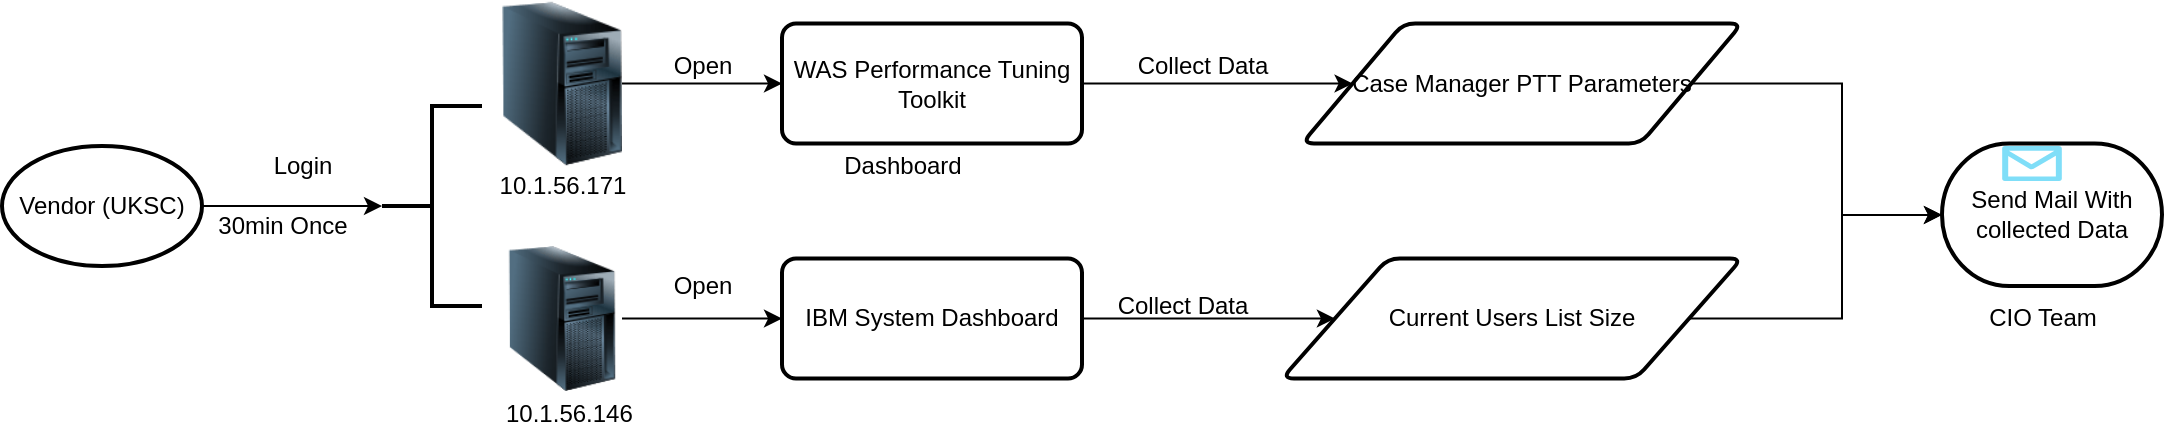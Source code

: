 <mxfile version="16.5.2" type="github" pages="2">
  <diagram id="C5RBs43oDa-KdzZeNtuy" name="Page-1">
    <mxGraphModel dx="1102" dy="499" grid="1" gridSize="10" guides="1" tooltips="1" connect="1" arrows="1" fold="1" page="1" pageScale="1" pageWidth="827" pageHeight="1169" math="0" shadow="0">
      <root>
        <mxCell id="WIyWlLk6GJQsqaUBKTNV-0" />
        <mxCell id="WIyWlLk6GJQsqaUBKTNV-1" parent="WIyWlLk6GJQsqaUBKTNV-0" />
        <mxCell id="vAYMN_3iiynGH2o6AuxC-5" value="" style="edgeStyle=orthogonalEdgeStyle;rounded=0;orthogonalLoop=1;jettySize=auto;html=1;" parent="WIyWlLk6GJQsqaUBKTNV-1" source="vAYMN_3iiynGH2o6AuxC-0" target="vAYMN_3iiynGH2o6AuxC-4" edge="1">
          <mxGeometry relative="1" as="geometry" />
        </mxCell>
        <mxCell id="vAYMN_3iiynGH2o6AuxC-0" value="Vendor (UKSC)" style="strokeWidth=2;html=1;shape=mxgraph.flowchart.start_1;whiteSpace=wrap;" parent="WIyWlLk6GJQsqaUBKTNV-1" vertex="1">
          <mxGeometry x="70" y="230" width="100" height="60" as="geometry" />
        </mxCell>
        <mxCell id="vAYMN_3iiynGH2o6AuxC-4" value="" style="strokeWidth=2;html=1;shape=mxgraph.flowchart.annotation_2;align=left;labelPosition=right;pointerEvents=1;" parent="WIyWlLk6GJQsqaUBKTNV-1" vertex="1">
          <mxGeometry x="260" y="210" width="50" height="100" as="geometry" />
        </mxCell>
        <mxCell id="vAYMN_3iiynGH2o6AuxC-6" value="Login" style="text;html=1;align=center;verticalAlign=middle;resizable=0;points=[];autosize=1;strokeColor=none;fillColor=none;" parent="WIyWlLk6GJQsqaUBKTNV-1" vertex="1">
          <mxGeometry x="200" y="230" width="40" height="20" as="geometry" />
        </mxCell>
        <mxCell id="wSJu4hhpdZpW-L9d6tga-9" value="" style="edgeStyle=orthogonalEdgeStyle;rounded=0;orthogonalLoop=1;jettySize=auto;html=1;" parent="WIyWlLk6GJQsqaUBKTNV-1" source="vAYMN_3iiynGH2o6AuxC-16" target="vAYMN_3iiynGH2o6AuxC-26" edge="1">
          <mxGeometry relative="1" as="geometry" />
        </mxCell>
        <mxCell id="vAYMN_3iiynGH2o6AuxC-16" value="WAS Performance Tuning Toolkit" style="rounded=1;whiteSpace=wrap;html=1;absoluteArcSize=1;arcSize=14;strokeWidth=2;" parent="WIyWlLk6GJQsqaUBKTNV-1" vertex="1">
          <mxGeometry x="460" y="168.75" width="150" height="60" as="geometry" />
        </mxCell>
        <mxCell id="wSJu4hhpdZpW-L9d6tga-10" value="" style="edgeStyle=orthogonalEdgeStyle;rounded=0;orthogonalLoop=1;jettySize=auto;html=1;" parent="WIyWlLk6GJQsqaUBKTNV-1" source="vAYMN_3iiynGH2o6AuxC-17" target="vAYMN_3iiynGH2o6AuxC-21" edge="1">
          <mxGeometry relative="1" as="geometry" />
        </mxCell>
        <mxCell id="vAYMN_3iiynGH2o6AuxC-17" value="IBM System Dashboard" style="rounded=1;whiteSpace=wrap;html=1;absoluteArcSize=1;arcSize=14;strokeWidth=2;" parent="WIyWlLk6GJQsqaUBKTNV-1" vertex="1">
          <mxGeometry x="460" y="286.25" width="150" height="60" as="geometry" />
        </mxCell>
        <mxCell id="vAYMN_3iiynGH2o6AuxC-39" value="" style="edgeStyle=orthogonalEdgeStyle;rounded=0;orthogonalLoop=1;jettySize=auto;html=1;" parent="WIyWlLk6GJQsqaUBKTNV-1" source="vAYMN_3iiynGH2o6AuxC-21" target="vAYMN_3iiynGH2o6AuxC-36" edge="1">
          <mxGeometry relative="1" as="geometry" />
        </mxCell>
        <mxCell id="vAYMN_3iiynGH2o6AuxC-21" value="Current Users List Size" style="shape=parallelogram;html=1;strokeWidth=2;perimeter=parallelogramPerimeter;whiteSpace=wrap;rounded=1;arcSize=12;size=0.23;" parent="WIyWlLk6GJQsqaUBKTNV-1" vertex="1">
          <mxGeometry x="710" y="286.25" width="230" height="60" as="geometry" />
        </mxCell>
        <mxCell id="vAYMN_3iiynGH2o6AuxC-38" value="" style="edgeStyle=orthogonalEdgeStyle;rounded=0;orthogonalLoop=1;jettySize=auto;html=1;" parent="WIyWlLk6GJQsqaUBKTNV-1" source="vAYMN_3iiynGH2o6AuxC-26" target="vAYMN_3iiynGH2o6AuxC-36" edge="1">
          <mxGeometry relative="1" as="geometry" />
        </mxCell>
        <mxCell id="vAYMN_3iiynGH2o6AuxC-26" value="Case Manager PTT Parameters" style="shape=parallelogram;html=1;strokeWidth=2;perimeter=parallelogramPerimeter;whiteSpace=wrap;rounded=1;arcSize=12;size=0.23;" parent="WIyWlLk6GJQsqaUBKTNV-1" vertex="1">
          <mxGeometry x="720" y="168.75" width="220" height="60" as="geometry" />
        </mxCell>
        <mxCell id="vAYMN_3iiynGH2o6AuxC-36" value="Send Mail With collected Data" style="strokeWidth=2;html=1;shape=mxgraph.flowchart.terminator;whiteSpace=wrap;" parent="WIyWlLk6GJQsqaUBKTNV-1" vertex="1">
          <mxGeometry x="1040" y="228.75" width="110" height="71.25" as="geometry" />
        </mxCell>
        <mxCell id="vAYMN_3iiynGH2o6AuxC-40" value="CIO Team" style="text;html=1;align=center;verticalAlign=middle;resizable=0;points=[];autosize=1;strokeColor=none;fillColor=none;" parent="WIyWlLk6GJQsqaUBKTNV-1" vertex="1">
          <mxGeometry x="1055" y="306.25" width="70" height="20" as="geometry" />
        </mxCell>
        <mxCell id="vAYMN_3iiynGH2o6AuxC-41" value="" style="verticalLabelPosition=bottom;html=1;verticalAlign=top;align=center;strokeColor=none;fillColor=#00BEF2;shape=mxgraph.azure.message;pointerEvents=1;" parent="WIyWlLk6GJQsqaUBKTNV-1" vertex="1">
          <mxGeometry x="1070" y="230" width="30" height="17.5" as="geometry" />
        </mxCell>
        <mxCell id="OPBIDVYJUWWTdFcq95ZD-0" value="30min Once" style="text;html=1;align=center;verticalAlign=middle;resizable=0;points=[];autosize=1;strokeColor=none;fillColor=none;" parent="WIyWlLk6GJQsqaUBKTNV-1" vertex="1">
          <mxGeometry x="170" y="260" width="80" height="20" as="geometry" />
        </mxCell>
        <mxCell id="wSJu4hhpdZpW-L9d6tga-6" value="" style="edgeStyle=orthogonalEdgeStyle;rounded=0;orthogonalLoop=1;jettySize=auto;html=1;" parent="WIyWlLk6GJQsqaUBKTNV-1" source="wSJu4hhpdZpW-L9d6tga-0" target="vAYMN_3iiynGH2o6AuxC-16" edge="1">
          <mxGeometry relative="1" as="geometry" />
        </mxCell>
        <mxCell id="wSJu4hhpdZpW-L9d6tga-0" value="" style="image;html=1;image=img/lib/clip_art/computers/Server_Tower_128x128.png" parent="WIyWlLk6GJQsqaUBKTNV-1" vertex="1">
          <mxGeometry x="320" y="157.5" width="60" height="82.5" as="geometry" />
        </mxCell>
        <mxCell id="wSJu4hhpdZpW-L9d6tga-1" value="10.1.56.171" style="text;html=1;align=center;verticalAlign=middle;resizable=0;points=[];autosize=1;strokeColor=none;fillColor=none;" parent="WIyWlLk6GJQsqaUBKTNV-1" vertex="1">
          <mxGeometry x="310" y="240" width="80" height="20" as="geometry" />
        </mxCell>
        <UserObject label="10.1.56.146" link="10.1.56.146" id="wSJu4hhpdZpW-L9d6tga-2">
          <mxCell style="text;whiteSpace=wrap;html=1;" parent="WIyWlLk6GJQsqaUBKTNV-1" vertex="1">
            <mxGeometry x="320" y="350" width="90" height="30" as="geometry" />
          </mxCell>
        </UserObject>
        <mxCell id="wSJu4hhpdZpW-L9d6tga-7" value="" style="edgeStyle=orthogonalEdgeStyle;rounded=0;orthogonalLoop=1;jettySize=auto;html=1;" parent="WIyWlLk6GJQsqaUBKTNV-1" source="wSJu4hhpdZpW-L9d6tga-3" target="vAYMN_3iiynGH2o6AuxC-17" edge="1">
          <mxGeometry relative="1" as="geometry" />
        </mxCell>
        <mxCell id="wSJu4hhpdZpW-L9d6tga-3" value="" style="image;html=1;image=img/lib/clip_art/computers/Server_Tower_128x128.png" parent="WIyWlLk6GJQsqaUBKTNV-1" vertex="1">
          <mxGeometry x="320" y="280" width="60" height="72.5" as="geometry" />
        </mxCell>
        <mxCell id="wSJu4hhpdZpW-L9d6tga-12" value="Collect Data " style="text;html=1;align=center;verticalAlign=middle;resizable=0;points=[];autosize=1;strokeColor=none;fillColor=none;" parent="WIyWlLk6GJQsqaUBKTNV-1" vertex="1">
          <mxGeometry x="630" y="180" width="80" height="20" as="geometry" />
        </mxCell>
        <mxCell id="wSJu4hhpdZpW-L9d6tga-15" value="Collect Data" style="text;html=1;align=center;verticalAlign=middle;resizable=0;points=[];autosize=1;strokeColor=none;fillColor=none;" parent="WIyWlLk6GJQsqaUBKTNV-1" vertex="1">
          <mxGeometry x="620" y="300" width="80" height="20" as="geometry" />
        </mxCell>
        <mxCell id="wSJu4hhpdZpW-L9d6tga-16" value="Open" style="text;html=1;align=center;verticalAlign=middle;resizable=0;points=[];autosize=1;strokeColor=none;fillColor=none;" parent="WIyWlLk6GJQsqaUBKTNV-1" vertex="1">
          <mxGeometry x="400" y="180" width="40" height="20" as="geometry" />
        </mxCell>
        <mxCell id="wSJu4hhpdZpW-L9d6tga-17" value="Open" style="text;html=1;align=center;verticalAlign=middle;resizable=0;points=[];autosize=1;strokeColor=none;fillColor=none;" parent="WIyWlLk6GJQsqaUBKTNV-1" vertex="1">
          <mxGeometry x="400" y="290" width="40" height="20" as="geometry" />
        </mxCell>
        <mxCell id="wSJu4hhpdZpW-L9d6tga-18" value="Dashboard" style="text;html=1;align=center;verticalAlign=middle;resizable=0;points=[];autosize=1;strokeColor=none;fillColor=none;" parent="WIyWlLk6GJQsqaUBKTNV-1" vertex="1">
          <mxGeometry x="485" y="230" width="70" height="20" as="geometry" />
        </mxCell>
      </root>
    </mxGraphModel>
  </diagram>
  <diagram id="MwcLFf6S3zZuR-qtZwKd" name="Page-2">
    <mxGraphModel dx="1102" dy="499" grid="1" gridSize="10" guides="1" tooltips="1" connect="1" arrows="1" fold="1" page="1" pageScale="1" pageWidth="850" pageHeight="1100" math="0" shadow="0">
      <root>
        <mxCell id="v_VfKXC5PPhYZUMVRPRB-0" />
        <mxCell id="v_VfKXC5PPhYZUMVRPRB-1" parent="v_VfKXC5PPhYZUMVRPRB-0" />
        <mxCell id="D0wStvWnIAZOeuD1oR9M-2" value="Vendor" style="text;html=1;align=center;verticalAlign=middle;resizable=0;points=[];autosize=1;strokeColor=none;fillColor=none;" parent="v_VfKXC5PPhYZUMVRPRB-1" vertex="1">
          <mxGeometry x="90" y="360" width="50" height="20" as="geometry" />
        </mxCell>
        <mxCell id="D0wStvWnIAZOeuD1oR9M-20" value="" style="edgeStyle=orthogonalEdgeStyle;rounded=0;orthogonalLoop=1;jettySize=auto;html=1;" parent="v_VfKXC5PPhYZUMVRPRB-1" source="D0wStvWnIAZOeuD1oR9M-5" target="D0wStvWnIAZOeuD1oR9M-9" edge="1">
          <mxGeometry relative="1" as="geometry" />
        </mxCell>
        <mxCell id="D0wStvWnIAZOeuD1oR9M-5" value="" style="shadow=0;dashed=0;html=1;strokeColor=none;fillColor=#4495D1;labelPosition=center;verticalLabelPosition=bottom;verticalAlign=top;align=center;outlineConnect=0;shape=mxgraph.veeam.portal_admin;" parent="v_VfKXC5PPhYZUMVRPRB-1" vertex="1">
          <mxGeometry x="90" y="300" width="44.4" height="48.8" as="geometry" />
        </mxCell>
        <mxCell id="D0wStvWnIAZOeuD1oR9M-8" value="Login" style="text;html=1;align=center;verticalAlign=middle;resizable=0;points=[];autosize=1;strokeColor=none;fillColor=none;" parent="v_VfKXC5PPhYZUMVRPRB-1" vertex="1">
          <mxGeometry x="150" y="330" width="40" height="20" as="geometry" />
        </mxCell>
        <mxCell id="D0wStvWnIAZOeuD1oR9M-12" value="" style="edgeStyle=orthogonalEdgeStyle;rounded=0;orthogonalLoop=1;jettySize=auto;html=1;" parent="v_VfKXC5PPhYZUMVRPRB-1" source="D0wStvWnIAZOeuD1oR9M-9" target="D0wStvWnIAZOeuD1oR9M-11" edge="1">
          <mxGeometry relative="1" as="geometry" />
        </mxCell>
        <mxCell id="D0wStvWnIAZOeuD1oR9M-9" value="" style="image;html=1;image=img/lib/clip_art/computers/Server_Tower_128x128.png" parent="v_VfKXC5PPhYZUMVRPRB-1" vertex="1">
          <mxGeometry x="200" y="284.4" width="80" height="80" as="geometry" />
        </mxCell>
        <mxCell id="D0wStvWnIAZOeuD1oR9M-10" value="10.1.56.171" style="text;html=1;align=center;verticalAlign=middle;resizable=0;points=[];autosize=1;strokeColor=none;fillColor=none;" parent="v_VfKXC5PPhYZUMVRPRB-1" vertex="1">
          <mxGeometry x="200" y="380" width="80" height="20" as="geometry" />
        </mxCell>
        <mxCell id="D0wStvWnIAZOeuD1oR9M-28" value="" style="edgeStyle=orthogonalEdgeStyle;rounded=0;orthogonalLoop=1;jettySize=auto;html=1;" parent="v_VfKXC5PPhYZUMVRPRB-1" source="D0wStvWnIAZOeuD1oR9M-11" target="D0wStvWnIAZOeuD1oR9M-23" edge="1">
          <mxGeometry relative="1" as="geometry" />
        </mxCell>
        <mxCell id="D0wStvWnIAZOeuD1oR9M-11" value="WAS Performance Tuning Toolkit" style="rounded=0;whiteSpace=wrap;html=1;" parent="v_VfKXC5PPhYZUMVRPRB-1" vertex="1">
          <mxGeometry x="330" y="294.4" width="120" height="60" as="geometry" />
        </mxCell>
        <mxCell id="D0wStvWnIAZOeuD1oR9M-26" value="" style="edgeStyle=orthogonalEdgeStyle;rounded=0;orthogonalLoop=1;jettySize=auto;html=1;" parent="v_VfKXC5PPhYZUMVRPRB-1" source="D0wStvWnIAZOeuD1oR9M-23" target="D0wStvWnIAZOeuD1oR9M-25" edge="1">
          <mxGeometry relative="1" as="geometry" />
        </mxCell>
        <mxCell id="D0wStvWnIAZOeuD1oR9M-23" value="Services Response Time" style="shape=parallelogram;html=1;strokeWidth=2;perimeter=parallelogramPerimeter;whiteSpace=wrap;rounded=1;arcSize=12;size=0.23;" parent="v_VfKXC5PPhYZUMVRPRB-1" vertex="1">
          <mxGeometry x="520" y="294.4" width="180" height="60" as="geometry" />
        </mxCell>
        <mxCell id="D0wStvWnIAZOeuD1oR9M-24" value="Monitor" style="text;html=1;align=center;verticalAlign=middle;resizable=0;points=[];autosize=1;strokeColor=none;fillColor=none;" parent="v_VfKXC5PPhYZUMVRPRB-1" vertex="1">
          <mxGeometry x="470" y="294.4" width="50" height="20" as="geometry" />
        </mxCell>
        <mxCell id="D0wStvWnIAZOeuD1oR9M-32" value="" style="edgeStyle=orthogonalEdgeStyle;rounded=0;orthogonalLoop=1;jettySize=auto;html=1;" parent="v_VfKXC5PPhYZUMVRPRB-1" source="D0wStvWnIAZOeuD1oR9M-25" target="D0wStvWnIAZOeuD1oR9M-31" edge="1">
          <mxGeometry relative="1" as="geometry" />
        </mxCell>
        <mxCell id="D0wStvWnIAZOeuD1oR9M-40" value="" style="edgeStyle=orthogonalEdgeStyle;rounded=0;orthogonalLoop=1;jettySize=auto;html=1;" parent="v_VfKXC5PPhYZUMVRPRB-1" source="D0wStvWnIAZOeuD1oR9M-25" target="D0wStvWnIAZOeuD1oR9M-35" edge="1">
          <mxGeometry relative="1" as="geometry" />
        </mxCell>
        <mxCell id="D0wStvWnIAZOeuD1oR9M-25" value="Response Time &amp;gt;3s" style="strokeWidth=2;html=1;shape=mxgraph.flowchart.decision;whiteSpace=wrap;" parent="v_VfKXC5PPhYZUMVRPRB-1" vertex="1">
          <mxGeometry x="760" y="274.4" width="100" height="100" as="geometry" />
        </mxCell>
        <mxCell id="D0wStvWnIAZOeuD1oR9M-31" value="Send mail with Screenshot (Immediately)" style="strokeWidth=2;html=1;shape=mxgraph.flowchart.terminator;whiteSpace=wrap;" parent="v_VfKXC5PPhYZUMVRPRB-1" vertex="1">
          <mxGeometry x="940" y="287.2" width="120" height="74.4" as="geometry" />
        </mxCell>
        <mxCell id="D0wStvWnIAZOeuD1oR9M-33" value="Yes" style="text;html=1;align=center;verticalAlign=middle;resizable=0;points=[];autosize=1;strokeColor=none;fillColor=none;" parent="v_VfKXC5PPhYZUMVRPRB-1" vertex="1">
          <mxGeometry x="875" y="300" width="30" height="20" as="geometry" />
        </mxCell>
        <mxCell id="D0wStvWnIAZOeuD1oR9M-34" value="" style="verticalLabelPosition=bottom;html=1;verticalAlign=top;align=center;strokeColor=none;fillColor=#00BEF2;shape=mxgraph.azure.message;pointerEvents=1;" parent="v_VfKXC5PPhYZUMVRPRB-1" vertex="1">
          <mxGeometry x="990" y="287.2" width="20" height="15.6" as="geometry" />
        </mxCell>
        <mxCell id="D0wStvWnIAZOeuD1oR9M-35" value="Send Mail with Screenshot (2hrs Once)" style="strokeWidth=2;html=1;shape=mxgraph.flowchart.terminator;whiteSpace=wrap;" parent="v_VfKXC5PPhYZUMVRPRB-1" vertex="1">
          <mxGeometry x="730" y="450" width="160" height="80" as="geometry" />
        </mxCell>
        <mxCell id="D0wStvWnIAZOeuD1oR9M-41" value="No" style="text;html=1;align=center;verticalAlign=middle;resizable=0;points=[];autosize=1;strokeColor=none;fillColor=none;" parent="v_VfKXC5PPhYZUMVRPRB-1" vertex="1">
          <mxGeometry x="815" y="400" width="30" height="20" as="geometry" />
        </mxCell>
        <mxCell id="D0wStvWnIAZOeuD1oR9M-42" value="" style="verticalLabelPosition=bottom;html=1;verticalAlign=top;align=center;strokeColor=none;fillColor=#00BEF2;shape=mxgraph.azure.message;pointerEvents=1;" parent="v_VfKXC5PPhYZUMVRPRB-1" vertex="1">
          <mxGeometry x="795" y="460" width="20" height="15.6" as="geometry" />
        </mxCell>
        <mxCell id="UAO0qO-AFgOcOsG64fXc-0" value="open" style="text;html=1;align=center;verticalAlign=middle;resizable=0;points=[];autosize=1;strokeColor=none;fillColor=none;" parent="v_VfKXC5PPhYZUMVRPRB-1" vertex="1">
          <mxGeometry x="270" y="300" width="40" height="20" as="geometry" />
        </mxCell>
        <mxCell id="UAO0qO-AFgOcOsG64fXc-1" value="CIO Team" style="text;html=1;align=center;verticalAlign=middle;resizable=0;points=[];autosize=1;strokeColor=none;fillColor=none;" parent="v_VfKXC5PPhYZUMVRPRB-1" vertex="1">
          <mxGeometry x="965" y="364.4" width="70" height="20" as="geometry" />
        </mxCell>
        <mxCell id="UAO0qO-AFgOcOsG64fXc-2" value="CIO Team" style="text;html=1;align=center;verticalAlign=middle;resizable=0;points=[];autosize=1;strokeColor=none;fillColor=none;" parent="v_VfKXC5PPhYZUMVRPRB-1" vertex="1">
          <mxGeometry x="780" y="540" width="70" height="20" as="geometry" />
        </mxCell>
      </root>
    </mxGraphModel>
  </diagram>
</mxfile>
